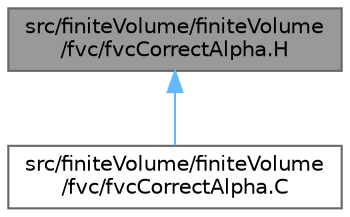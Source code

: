 digraph "src/finiteVolume/finiteVolume/fvc/fvcCorrectAlpha.H"
{
 // LATEX_PDF_SIZE
  bgcolor="transparent";
  edge [fontname=Helvetica,fontsize=10,labelfontname=Helvetica,labelfontsize=10];
  node [fontname=Helvetica,fontsize=10,shape=box,height=0.2,width=0.4];
  Node1 [id="Node000001",label="src/finiteVolume/finiteVolume\l/fvc/fvcCorrectAlpha.H",height=0.2,width=0.4,color="gray40", fillcolor="grey60", style="filled", fontcolor="black",tooltip="Correct flux-U difference in the internal loop using relaxation factor."];
  Node1 -> Node2 [id="edge1_Node000001_Node000002",dir="back",color="steelblue1",style="solid",tooltip=" "];
  Node2 [id="Node000002",label="src/finiteVolume/finiteVolume\l/fvc/fvcCorrectAlpha.C",height=0.2,width=0.4,color="grey40", fillcolor="white", style="filled",URL="$fvcCorrectAlpha_8C.html",tooltip="Correct flux-U difference in the internal loop using relaxation factor."];
}
